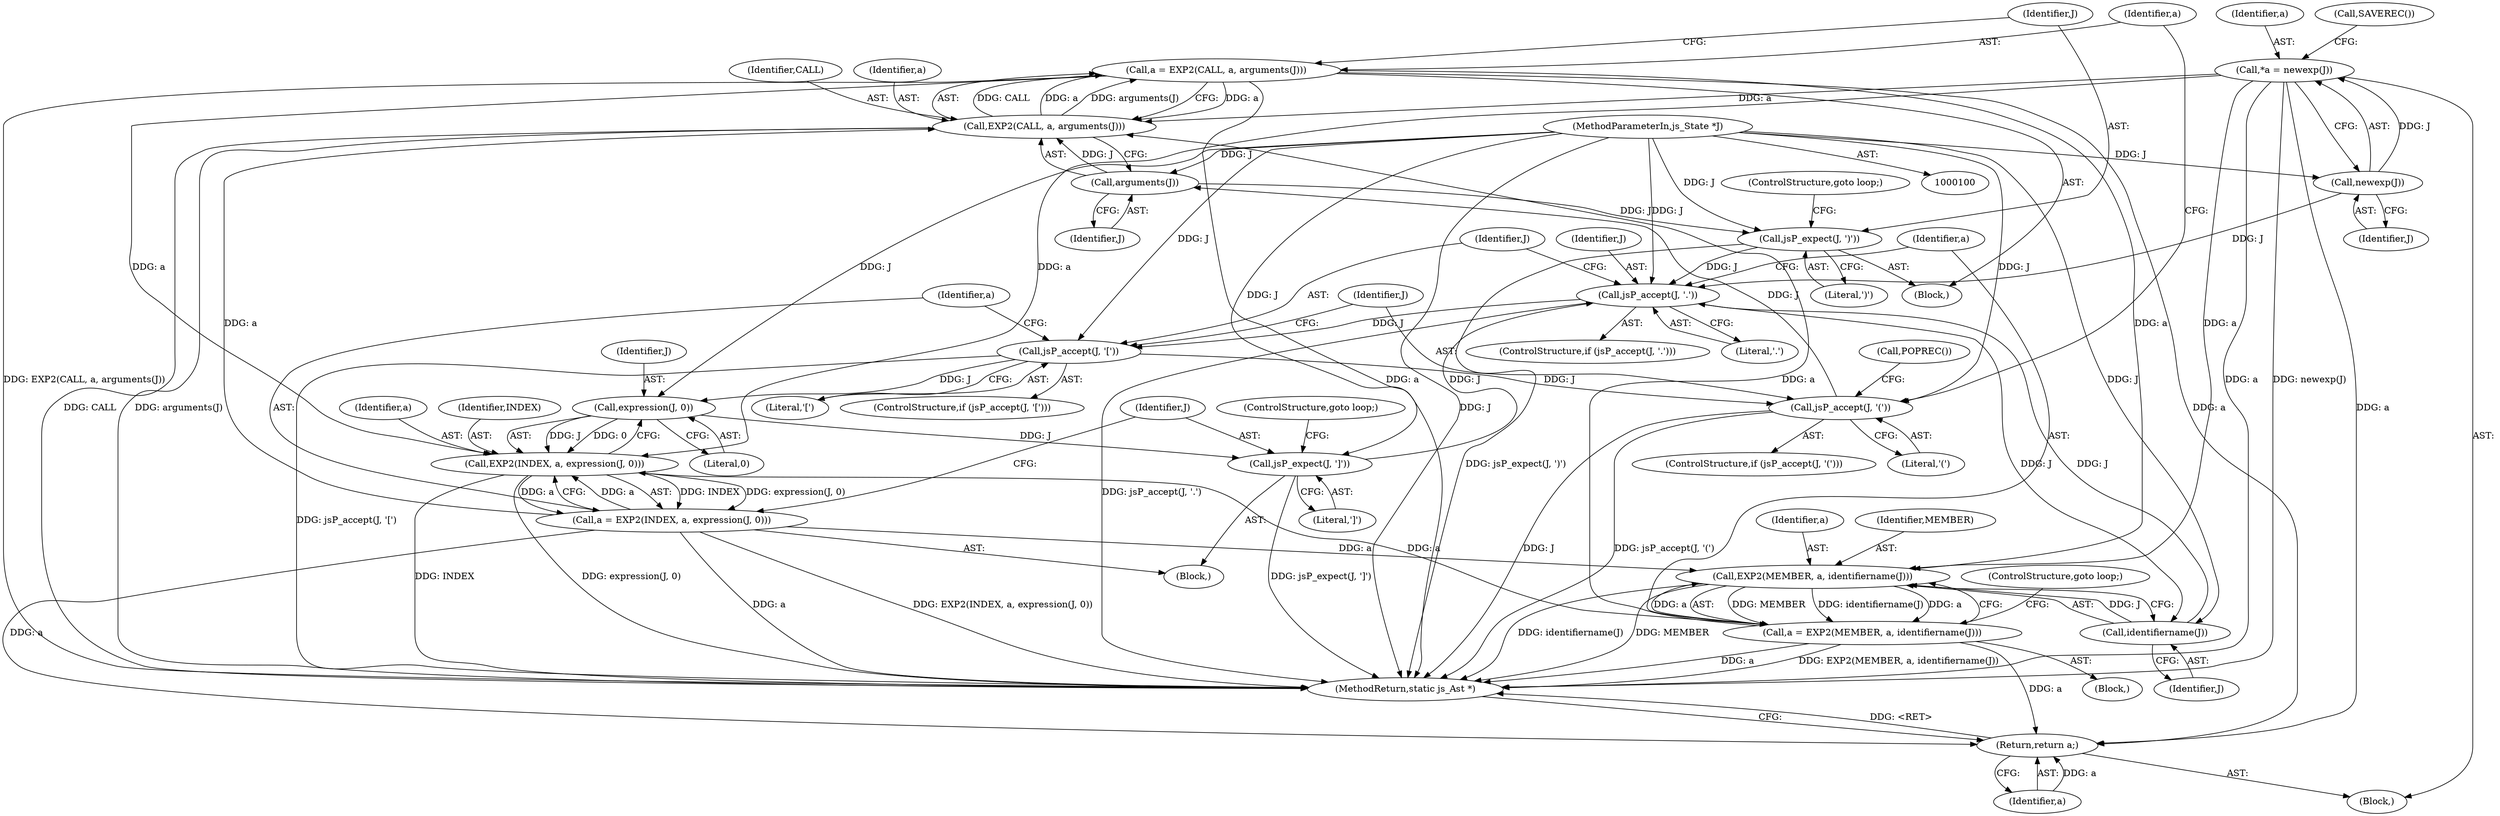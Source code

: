 digraph "0_ghostscript_4d45a96e57fbabf00a7378b337d0ddcace6f38c1@pointer" {
"1000146" [label="(Call,a = EXP2(CALL, a, arguments(J)))"];
"1000148" [label="(Call,EXP2(CALL, a, arguments(J)))"];
"1000116" [label="(Call,a = EXP2(MEMBER, a, identifiername(J)))"];
"1000118" [label="(Call,EXP2(MEMBER, a, identifiername(J)))"];
"1000129" [label="(Call,a = EXP2(INDEX, a, expression(J, 0)))"];
"1000131" [label="(Call,EXP2(INDEX, a, expression(J, 0)))"];
"1000104" [label="(Call,*a = newexp(J))"];
"1000106" [label="(Call,newexp(J))"];
"1000101" [label="(MethodParameterIn,js_State *J)"];
"1000146" [label="(Call,a = EXP2(CALL, a, arguments(J)))"];
"1000134" [label="(Call,expression(J, 0))"];
"1000125" [label="(Call,jsP_accept(J, '['))"];
"1000112" [label="(Call,jsP_accept(J, '.'))"];
"1000153" [label="(Call,jsP_expect(J, ')'))"];
"1000151" [label="(Call,arguments(J))"];
"1000142" [label="(Call,jsP_accept(J, '('))"];
"1000121" [label="(Call,identifiername(J))"];
"1000137" [label="(Call,jsP_expect(J, ']'))"];
"1000158" [label="(Return,return a;)"];
"1000159" [label="(Identifier,a)"];
"1000128" [label="(Block,)"];
"1000137" [label="(Call,jsP_expect(J, ']'))"];
"1000113" [label="(Identifier,J)"];
"1000158" [label="(Return,return a;)"];
"1000142" [label="(Call,jsP_accept(J, '('))"];
"1000112" [label="(Call,jsP_accept(J, '.'))"];
"1000153" [label="(Call,jsP_expect(J, ')'))"];
"1000107" [label="(Identifier,J)"];
"1000151" [label="(Call,arguments(J))"];
"1000147" [label="(Identifier,a)"];
"1000106" [label="(Call,newexp(J))"];
"1000119" [label="(Identifier,MEMBER)"];
"1000116" [label="(Call,a = EXP2(MEMBER, a, identifiername(J)))"];
"1000130" [label="(Identifier,a)"];
"1000124" [label="(ControlStructure,if (jsP_accept(J, '[')))"];
"1000131" [label="(Call,EXP2(INDEX, a, expression(J, 0)))"];
"1000123" [label="(ControlStructure,goto loop;)"];
"1000101" [label="(MethodParameterIn,js_State *J)"];
"1000122" [label="(Identifier,J)"];
"1000133" [label="(Identifier,a)"];
"1000126" [label="(Identifier,J)"];
"1000160" [label="(MethodReturn,static js_Ast *)"];
"1000118" [label="(Call,EXP2(MEMBER, a, identifiername(J)))"];
"1000154" [label="(Identifier,J)"];
"1000132" [label="(Identifier,INDEX)"];
"1000102" [label="(Block,)"];
"1000127" [label="(Literal,'[')"];
"1000141" [label="(ControlStructure,if (jsP_accept(J, '(')))"];
"1000155" [label="(Literal,')')"];
"1000120" [label="(Identifier,a)"];
"1000111" [label="(ControlStructure,if (jsP_accept(J, '.')))"];
"1000115" [label="(Block,)"];
"1000152" [label="(Identifier,J)"];
"1000157" [label="(Call,POPREC())"];
"1000139" [label="(Literal,']')"];
"1000140" [label="(ControlStructure,goto loop;)"];
"1000149" [label="(Identifier,CALL)"];
"1000145" [label="(Block,)"];
"1000105" [label="(Identifier,a)"];
"1000134" [label="(Call,expression(J, 0))"];
"1000136" [label="(Literal,0)"];
"1000156" [label="(ControlStructure,goto loop;)"];
"1000117" [label="(Identifier,a)"];
"1000143" [label="(Identifier,J)"];
"1000121" [label="(Call,identifiername(J))"];
"1000129" [label="(Call,a = EXP2(INDEX, a, expression(J, 0)))"];
"1000104" [label="(Call,*a = newexp(J))"];
"1000144" [label="(Literal,'(')"];
"1000114" [label="(Literal,'.')"];
"1000150" [label="(Identifier,a)"];
"1000135" [label="(Identifier,J)"];
"1000146" [label="(Call,a = EXP2(CALL, a, arguments(J)))"];
"1000108" [label="(Call,SAVEREC())"];
"1000125" [label="(Call,jsP_accept(J, '['))"];
"1000148" [label="(Call,EXP2(CALL, a, arguments(J)))"];
"1000138" [label="(Identifier,J)"];
"1000146" -> "1000145"  [label="AST: "];
"1000146" -> "1000148"  [label="CFG: "];
"1000147" -> "1000146"  [label="AST: "];
"1000148" -> "1000146"  [label="AST: "];
"1000154" -> "1000146"  [label="CFG: "];
"1000146" -> "1000160"  [label="DDG: EXP2(CALL, a, arguments(J))"];
"1000146" -> "1000160"  [label="DDG: a"];
"1000146" -> "1000118"  [label="DDG: a"];
"1000146" -> "1000131"  [label="DDG: a"];
"1000148" -> "1000146"  [label="DDG: CALL"];
"1000148" -> "1000146"  [label="DDG: a"];
"1000148" -> "1000146"  [label="DDG: arguments(J)"];
"1000146" -> "1000148"  [label="DDG: a"];
"1000146" -> "1000158"  [label="DDG: a"];
"1000148" -> "1000151"  [label="CFG: "];
"1000149" -> "1000148"  [label="AST: "];
"1000150" -> "1000148"  [label="AST: "];
"1000151" -> "1000148"  [label="AST: "];
"1000148" -> "1000160"  [label="DDG: arguments(J)"];
"1000148" -> "1000160"  [label="DDG: CALL"];
"1000116" -> "1000148"  [label="DDG: a"];
"1000129" -> "1000148"  [label="DDG: a"];
"1000104" -> "1000148"  [label="DDG: a"];
"1000151" -> "1000148"  [label="DDG: J"];
"1000116" -> "1000115"  [label="AST: "];
"1000116" -> "1000118"  [label="CFG: "];
"1000117" -> "1000116"  [label="AST: "];
"1000118" -> "1000116"  [label="AST: "];
"1000123" -> "1000116"  [label="CFG: "];
"1000116" -> "1000160"  [label="DDG: a"];
"1000116" -> "1000160"  [label="DDG: EXP2(MEMBER, a, identifiername(J))"];
"1000118" -> "1000116"  [label="DDG: MEMBER"];
"1000118" -> "1000116"  [label="DDG: a"];
"1000118" -> "1000116"  [label="DDG: identifiername(J)"];
"1000116" -> "1000118"  [label="DDG: a"];
"1000116" -> "1000131"  [label="DDG: a"];
"1000116" -> "1000158"  [label="DDG: a"];
"1000118" -> "1000121"  [label="CFG: "];
"1000119" -> "1000118"  [label="AST: "];
"1000120" -> "1000118"  [label="AST: "];
"1000121" -> "1000118"  [label="AST: "];
"1000118" -> "1000160"  [label="DDG: identifiername(J)"];
"1000118" -> "1000160"  [label="DDG: MEMBER"];
"1000129" -> "1000118"  [label="DDG: a"];
"1000104" -> "1000118"  [label="DDG: a"];
"1000121" -> "1000118"  [label="DDG: J"];
"1000129" -> "1000128"  [label="AST: "];
"1000129" -> "1000131"  [label="CFG: "];
"1000130" -> "1000129"  [label="AST: "];
"1000131" -> "1000129"  [label="AST: "];
"1000138" -> "1000129"  [label="CFG: "];
"1000129" -> "1000160"  [label="DDG: a"];
"1000129" -> "1000160"  [label="DDG: EXP2(INDEX, a, expression(J, 0))"];
"1000131" -> "1000129"  [label="DDG: INDEX"];
"1000131" -> "1000129"  [label="DDG: a"];
"1000131" -> "1000129"  [label="DDG: expression(J, 0)"];
"1000129" -> "1000131"  [label="DDG: a"];
"1000129" -> "1000158"  [label="DDG: a"];
"1000131" -> "1000134"  [label="CFG: "];
"1000132" -> "1000131"  [label="AST: "];
"1000133" -> "1000131"  [label="AST: "];
"1000134" -> "1000131"  [label="AST: "];
"1000131" -> "1000160"  [label="DDG: INDEX"];
"1000131" -> "1000160"  [label="DDG: expression(J, 0)"];
"1000104" -> "1000131"  [label="DDG: a"];
"1000134" -> "1000131"  [label="DDG: J"];
"1000134" -> "1000131"  [label="DDG: 0"];
"1000104" -> "1000102"  [label="AST: "];
"1000104" -> "1000106"  [label="CFG: "];
"1000105" -> "1000104"  [label="AST: "];
"1000106" -> "1000104"  [label="AST: "];
"1000108" -> "1000104"  [label="CFG: "];
"1000104" -> "1000160"  [label="DDG: a"];
"1000104" -> "1000160"  [label="DDG: newexp(J)"];
"1000106" -> "1000104"  [label="DDG: J"];
"1000104" -> "1000158"  [label="DDG: a"];
"1000106" -> "1000107"  [label="CFG: "];
"1000107" -> "1000106"  [label="AST: "];
"1000101" -> "1000106"  [label="DDG: J"];
"1000106" -> "1000112"  [label="DDG: J"];
"1000101" -> "1000100"  [label="AST: "];
"1000101" -> "1000160"  [label="DDG: J"];
"1000101" -> "1000112"  [label="DDG: J"];
"1000101" -> "1000121"  [label="DDG: J"];
"1000101" -> "1000125"  [label="DDG: J"];
"1000101" -> "1000134"  [label="DDG: J"];
"1000101" -> "1000137"  [label="DDG: J"];
"1000101" -> "1000142"  [label="DDG: J"];
"1000101" -> "1000151"  [label="DDG: J"];
"1000101" -> "1000153"  [label="DDG: J"];
"1000134" -> "1000136"  [label="CFG: "];
"1000135" -> "1000134"  [label="AST: "];
"1000136" -> "1000134"  [label="AST: "];
"1000125" -> "1000134"  [label="DDG: J"];
"1000134" -> "1000137"  [label="DDG: J"];
"1000125" -> "1000124"  [label="AST: "];
"1000125" -> "1000127"  [label="CFG: "];
"1000126" -> "1000125"  [label="AST: "];
"1000127" -> "1000125"  [label="AST: "];
"1000130" -> "1000125"  [label="CFG: "];
"1000143" -> "1000125"  [label="CFG: "];
"1000125" -> "1000160"  [label="DDG: jsP_accept(J, '[')"];
"1000112" -> "1000125"  [label="DDG: J"];
"1000125" -> "1000142"  [label="DDG: J"];
"1000112" -> "1000111"  [label="AST: "];
"1000112" -> "1000114"  [label="CFG: "];
"1000113" -> "1000112"  [label="AST: "];
"1000114" -> "1000112"  [label="AST: "];
"1000117" -> "1000112"  [label="CFG: "];
"1000126" -> "1000112"  [label="CFG: "];
"1000112" -> "1000160"  [label="DDG: jsP_accept(J, '.')"];
"1000153" -> "1000112"  [label="DDG: J"];
"1000121" -> "1000112"  [label="DDG: J"];
"1000137" -> "1000112"  [label="DDG: J"];
"1000112" -> "1000121"  [label="DDG: J"];
"1000153" -> "1000145"  [label="AST: "];
"1000153" -> "1000155"  [label="CFG: "];
"1000154" -> "1000153"  [label="AST: "];
"1000155" -> "1000153"  [label="AST: "];
"1000156" -> "1000153"  [label="CFG: "];
"1000153" -> "1000160"  [label="DDG: jsP_expect(J, ')')"];
"1000151" -> "1000153"  [label="DDG: J"];
"1000151" -> "1000152"  [label="CFG: "];
"1000152" -> "1000151"  [label="AST: "];
"1000142" -> "1000151"  [label="DDG: J"];
"1000142" -> "1000141"  [label="AST: "];
"1000142" -> "1000144"  [label="CFG: "];
"1000143" -> "1000142"  [label="AST: "];
"1000144" -> "1000142"  [label="AST: "];
"1000147" -> "1000142"  [label="CFG: "];
"1000157" -> "1000142"  [label="CFG: "];
"1000142" -> "1000160"  [label="DDG: jsP_accept(J, '(')"];
"1000142" -> "1000160"  [label="DDG: J"];
"1000121" -> "1000122"  [label="CFG: "];
"1000122" -> "1000121"  [label="AST: "];
"1000137" -> "1000128"  [label="AST: "];
"1000137" -> "1000139"  [label="CFG: "];
"1000138" -> "1000137"  [label="AST: "];
"1000139" -> "1000137"  [label="AST: "];
"1000140" -> "1000137"  [label="CFG: "];
"1000137" -> "1000160"  [label="DDG: jsP_expect(J, ']')"];
"1000158" -> "1000102"  [label="AST: "];
"1000158" -> "1000159"  [label="CFG: "];
"1000159" -> "1000158"  [label="AST: "];
"1000160" -> "1000158"  [label="CFG: "];
"1000158" -> "1000160"  [label="DDG: <RET>"];
"1000159" -> "1000158"  [label="DDG: a"];
}
